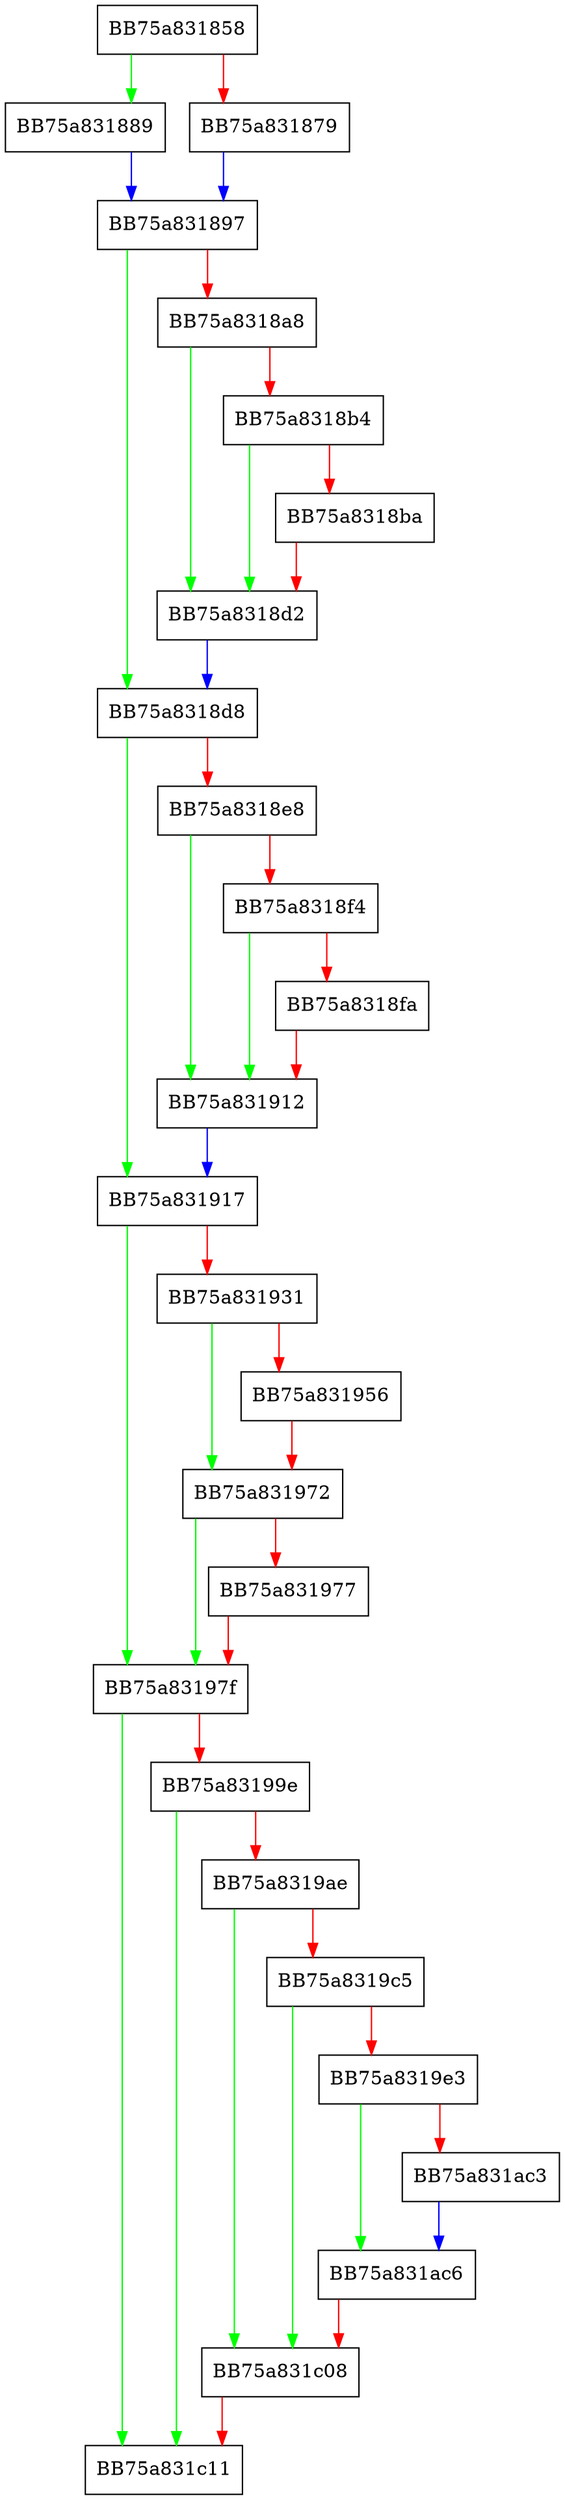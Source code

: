 digraph ConfigureFdr {
  node [shape="box"];
  graph [splines=ortho];
  BB75a831858 -> BB75a831889 [color="green"];
  BB75a831858 -> BB75a831879 [color="red"];
  BB75a831879 -> BB75a831897 [color="blue"];
  BB75a831889 -> BB75a831897 [color="blue"];
  BB75a831897 -> BB75a8318d8 [color="green"];
  BB75a831897 -> BB75a8318a8 [color="red"];
  BB75a8318a8 -> BB75a8318d2 [color="green"];
  BB75a8318a8 -> BB75a8318b4 [color="red"];
  BB75a8318b4 -> BB75a8318d2 [color="green"];
  BB75a8318b4 -> BB75a8318ba [color="red"];
  BB75a8318ba -> BB75a8318d2 [color="red"];
  BB75a8318d2 -> BB75a8318d8 [color="blue"];
  BB75a8318d8 -> BB75a831917 [color="green"];
  BB75a8318d8 -> BB75a8318e8 [color="red"];
  BB75a8318e8 -> BB75a831912 [color="green"];
  BB75a8318e8 -> BB75a8318f4 [color="red"];
  BB75a8318f4 -> BB75a831912 [color="green"];
  BB75a8318f4 -> BB75a8318fa [color="red"];
  BB75a8318fa -> BB75a831912 [color="red"];
  BB75a831912 -> BB75a831917 [color="blue"];
  BB75a831917 -> BB75a83197f [color="green"];
  BB75a831917 -> BB75a831931 [color="red"];
  BB75a831931 -> BB75a831972 [color="green"];
  BB75a831931 -> BB75a831956 [color="red"];
  BB75a831956 -> BB75a831972 [color="red"];
  BB75a831972 -> BB75a83197f [color="green"];
  BB75a831972 -> BB75a831977 [color="red"];
  BB75a831977 -> BB75a83197f [color="red"];
  BB75a83197f -> BB75a831c11 [color="green"];
  BB75a83197f -> BB75a83199e [color="red"];
  BB75a83199e -> BB75a831c11 [color="green"];
  BB75a83199e -> BB75a8319ae [color="red"];
  BB75a8319ae -> BB75a831c08 [color="green"];
  BB75a8319ae -> BB75a8319c5 [color="red"];
  BB75a8319c5 -> BB75a831c08 [color="green"];
  BB75a8319c5 -> BB75a8319e3 [color="red"];
  BB75a8319e3 -> BB75a831ac6 [color="green"];
  BB75a8319e3 -> BB75a831ac3 [color="red"];
  BB75a831ac3 -> BB75a831ac6 [color="blue"];
  BB75a831ac6 -> BB75a831c08 [color="red"];
  BB75a831c08 -> BB75a831c11 [color="red"];
}
